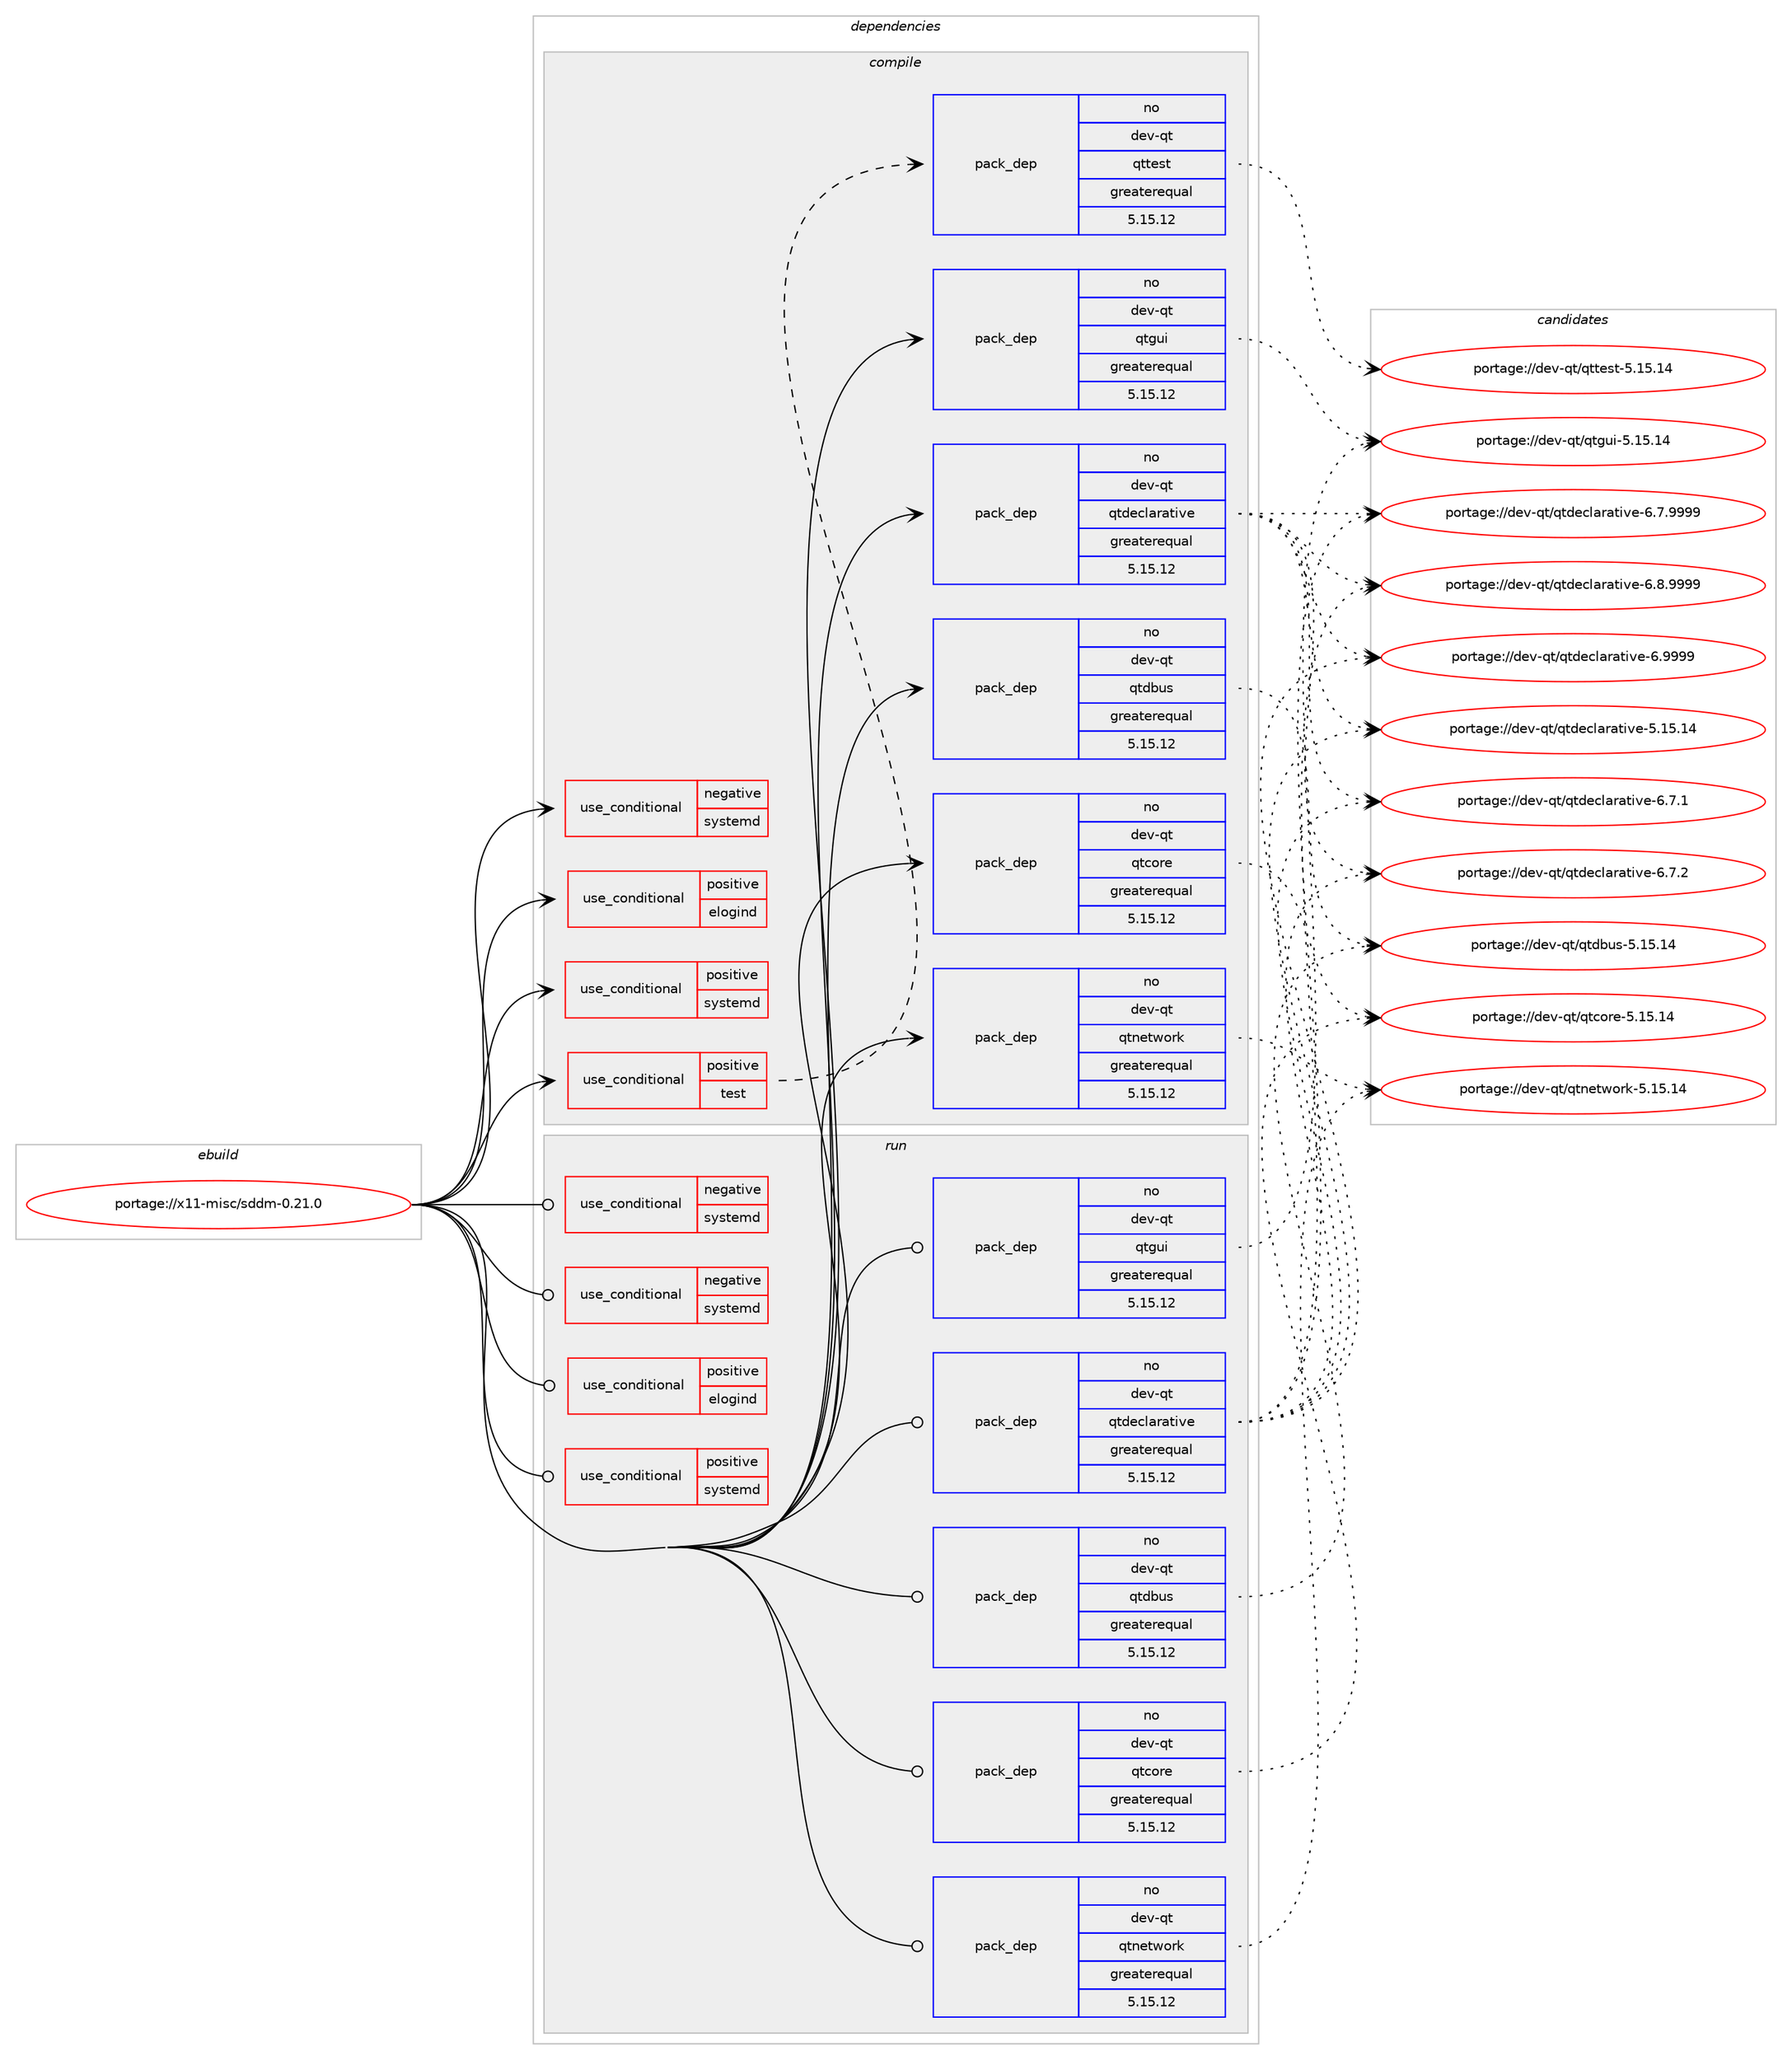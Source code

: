 digraph prolog {

# *************
# Graph options
# *************

newrank=true;
concentrate=true;
compound=true;
graph [rankdir=LR,fontname=Helvetica,fontsize=10,ranksep=1.5];#, ranksep=2.5, nodesep=0.2];
edge  [arrowhead=vee];
node  [fontname=Helvetica,fontsize=10];

# **********
# The ebuild
# **********

subgraph cluster_leftcol {
color=gray;
rank=same;
label=<<i>ebuild</i>>;
id [label="portage://x11-misc/sddm-0.21.0", color=red, width=4, href="../x11-misc/sddm-0.21.0.svg"];
}

# ****************
# The dependencies
# ****************

subgraph cluster_midcol {
color=gray;
label=<<i>dependencies</i>>;
subgraph cluster_compile {
fillcolor="#eeeeee";
style=filled;
label=<<i>compile</i>>;
subgraph cond119623 {
dependency230126 [label=<<TABLE BORDER="0" CELLBORDER="1" CELLSPACING="0" CELLPADDING="4"><TR><TD ROWSPAN="3" CELLPADDING="10">use_conditional</TD></TR><TR><TD>negative</TD></TR><TR><TD>systemd</TD></TR></TABLE>>, shape=none, color=red];
# *** BEGIN UNKNOWN DEPENDENCY TYPE (TODO) ***
# dependency230126 -> package_dependency(portage://x11-misc/sddm-0.21.0,install,no,sys-power,upower,none,[,,],[],[])
# *** END UNKNOWN DEPENDENCY TYPE (TODO) ***

}
id:e -> dependency230126:w [weight=20,style="solid",arrowhead="vee"];
subgraph cond119624 {
dependency230127 [label=<<TABLE BORDER="0" CELLBORDER="1" CELLSPACING="0" CELLPADDING="4"><TR><TD ROWSPAN="3" CELLPADDING="10">use_conditional</TD></TR><TR><TD>positive</TD></TR><TR><TD>elogind</TD></TR></TABLE>>, shape=none, color=red];
# *** BEGIN UNKNOWN DEPENDENCY TYPE (TODO) ***
# dependency230127 -> package_dependency(portage://x11-misc/sddm-0.21.0,install,no,sys-auth,elogind,none,[,,],[],[use(enable(pam),none)])
# *** END UNKNOWN DEPENDENCY TYPE (TODO) ***

}
id:e -> dependency230127:w [weight=20,style="solid",arrowhead="vee"];
subgraph cond119625 {
dependency230128 [label=<<TABLE BORDER="0" CELLBORDER="1" CELLSPACING="0" CELLPADDING="4"><TR><TD ROWSPAN="3" CELLPADDING="10">use_conditional</TD></TR><TR><TD>positive</TD></TR><TR><TD>systemd</TD></TR></TABLE>>, shape=none, color=red];
# *** BEGIN UNKNOWN DEPENDENCY TYPE (TODO) ***
# dependency230128 -> package_dependency(portage://x11-misc/sddm-0.21.0,install,no,sys-apps,systemd,none,[,,],any_same_slot,[use(enable(pam),none)])
# *** END UNKNOWN DEPENDENCY TYPE (TODO) ***

}
id:e -> dependency230128:w [weight=20,style="solid",arrowhead="vee"];
subgraph cond119626 {
dependency230129 [label=<<TABLE BORDER="0" CELLBORDER="1" CELLSPACING="0" CELLPADDING="4"><TR><TD ROWSPAN="3" CELLPADDING="10">use_conditional</TD></TR><TR><TD>positive</TD></TR><TR><TD>test</TD></TR></TABLE>>, shape=none, color=red];
subgraph pack107188 {
dependency230130 [label=<<TABLE BORDER="0" CELLBORDER="1" CELLSPACING="0" CELLPADDING="4" WIDTH="220"><TR><TD ROWSPAN="6" CELLPADDING="30">pack_dep</TD></TR><TR><TD WIDTH="110">no</TD></TR><TR><TD>dev-qt</TD></TR><TR><TD>qttest</TD></TR><TR><TD>greaterequal</TD></TR><TR><TD>5.15.12</TD></TR></TABLE>>, shape=none, color=blue];
}
dependency230129:e -> dependency230130:w [weight=20,style="dashed",arrowhead="vee"];
}
id:e -> dependency230129:w [weight=20,style="solid",arrowhead="vee"];
# *** BEGIN UNKNOWN DEPENDENCY TYPE (TODO) ***
# id -> package_dependency(portage://x11-misc/sddm-0.21.0,install,no,acct-group,sddm,none,[,,],[],[])
# *** END UNKNOWN DEPENDENCY TYPE (TODO) ***

# *** BEGIN UNKNOWN DEPENDENCY TYPE (TODO) ***
# id -> package_dependency(portage://x11-misc/sddm-0.21.0,install,no,acct-user,sddm,none,[,,],[],[])
# *** END UNKNOWN DEPENDENCY TYPE (TODO) ***

subgraph pack107189 {
dependency230131 [label=<<TABLE BORDER="0" CELLBORDER="1" CELLSPACING="0" CELLPADDING="4" WIDTH="220"><TR><TD ROWSPAN="6" CELLPADDING="30">pack_dep</TD></TR><TR><TD WIDTH="110">no</TD></TR><TR><TD>dev-qt</TD></TR><TR><TD>qtcore</TD></TR><TR><TD>greaterequal</TD></TR><TR><TD>5.15.12</TD></TR></TABLE>>, shape=none, color=blue];
}
id:e -> dependency230131:w [weight=20,style="solid",arrowhead="vee"];
subgraph pack107190 {
dependency230132 [label=<<TABLE BORDER="0" CELLBORDER="1" CELLSPACING="0" CELLPADDING="4" WIDTH="220"><TR><TD ROWSPAN="6" CELLPADDING="30">pack_dep</TD></TR><TR><TD WIDTH="110">no</TD></TR><TR><TD>dev-qt</TD></TR><TR><TD>qtdbus</TD></TR><TR><TD>greaterequal</TD></TR><TR><TD>5.15.12</TD></TR></TABLE>>, shape=none, color=blue];
}
id:e -> dependency230132:w [weight=20,style="solid",arrowhead="vee"];
subgraph pack107191 {
dependency230133 [label=<<TABLE BORDER="0" CELLBORDER="1" CELLSPACING="0" CELLPADDING="4" WIDTH="220"><TR><TD ROWSPAN="6" CELLPADDING="30">pack_dep</TD></TR><TR><TD WIDTH="110">no</TD></TR><TR><TD>dev-qt</TD></TR><TR><TD>qtdeclarative</TD></TR><TR><TD>greaterequal</TD></TR><TR><TD>5.15.12</TD></TR></TABLE>>, shape=none, color=blue];
}
id:e -> dependency230133:w [weight=20,style="solid",arrowhead="vee"];
subgraph pack107192 {
dependency230134 [label=<<TABLE BORDER="0" CELLBORDER="1" CELLSPACING="0" CELLPADDING="4" WIDTH="220"><TR><TD ROWSPAN="6" CELLPADDING="30">pack_dep</TD></TR><TR><TD WIDTH="110">no</TD></TR><TR><TD>dev-qt</TD></TR><TR><TD>qtgui</TD></TR><TR><TD>greaterequal</TD></TR><TR><TD>5.15.12</TD></TR></TABLE>>, shape=none, color=blue];
}
id:e -> dependency230134:w [weight=20,style="solid",arrowhead="vee"];
subgraph pack107193 {
dependency230135 [label=<<TABLE BORDER="0" CELLBORDER="1" CELLSPACING="0" CELLPADDING="4" WIDTH="220"><TR><TD ROWSPAN="6" CELLPADDING="30">pack_dep</TD></TR><TR><TD WIDTH="110">no</TD></TR><TR><TD>dev-qt</TD></TR><TR><TD>qtnetwork</TD></TR><TR><TD>greaterequal</TD></TR><TR><TD>5.15.12</TD></TR></TABLE>>, shape=none, color=blue];
}
id:e -> dependency230135:w [weight=20,style="solid",arrowhead="vee"];
# *** BEGIN UNKNOWN DEPENDENCY TYPE (TODO) ***
# id -> package_dependency(portage://x11-misc/sddm-0.21.0,install,no,sys-libs,pam,none,[,,],[],[])
# *** END UNKNOWN DEPENDENCY TYPE (TODO) ***

# *** BEGIN UNKNOWN DEPENDENCY TYPE (TODO) ***
# id -> package_dependency(portage://x11-misc/sddm-0.21.0,install,no,x11-libs,libXau,none,[,,],[],[])
# *** END UNKNOWN DEPENDENCY TYPE (TODO) ***

# *** BEGIN UNKNOWN DEPENDENCY TYPE (TODO) ***
# id -> package_dependency(portage://x11-misc/sddm-0.21.0,install,no,x11-libs,libxcb,none,[,,],any_same_slot,[])
# *** END UNKNOWN DEPENDENCY TYPE (TODO) ***

}
subgraph cluster_compileandrun {
fillcolor="#eeeeee";
style=filled;
label=<<i>compile and run</i>>;
}
subgraph cluster_run {
fillcolor="#eeeeee";
style=filled;
label=<<i>run</i>>;
subgraph cond119627 {
dependency230136 [label=<<TABLE BORDER="0" CELLBORDER="1" CELLSPACING="0" CELLPADDING="4"><TR><TD ROWSPAN="3" CELLPADDING="10">use_conditional</TD></TR><TR><TD>negative</TD></TR><TR><TD>systemd</TD></TR></TABLE>>, shape=none, color=red];
# *** BEGIN UNKNOWN DEPENDENCY TYPE (TODO) ***
# dependency230136 -> package_dependency(portage://x11-misc/sddm-0.21.0,run,no,gui-libs,display-manager-init,none,[,,],[],[])
# *** END UNKNOWN DEPENDENCY TYPE (TODO) ***

}
id:e -> dependency230136:w [weight=20,style="solid",arrowhead="odot"];
subgraph cond119628 {
dependency230137 [label=<<TABLE BORDER="0" CELLBORDER="1" CELLSPACING="0" CELLPADDING="4"><TR><TD ROWSPAN="3" CELLPADDING="10">use_conditional</TD></TR><TR><TD>negative</TD></TR><TR><TD>systemd</TD></TR></TABLE>>, shape=none, color=red];
# *** BEGIN UNKNOWN DEPENDENCY TYPE (TODO) ***
# dependency230137 -> package_dependency(portage://x11-misc/sddm-0.21.0,run,no,sys-power,upower,none,[,,],[],[])
# *** END UNKNOWN DEPENDENCY TYPE (TODO) ***

}
id:e -> dependency230137:w [weight=20,style="solid",arrowhead="odot"];
subgraph cond119629 {
dependency230138 [label=<<TABLE BORDER="0" CELLBORDER="1" CELLSPACING="0" CELLPADDING="4"><TR><TD ROWSPAN="3" CELLPADDING="10">use_conditional</TD></TR><TR><TD>positive</TD></TR><TR><TD>elogind</TD></TR></TABLE>>, shape=none, color=red];
# *** BEGIN UNKNOWN DEPENDENCY TYPE (TODO) ***
# dependency230138 -> package_dependency(portage://x11-misc/sddm-0.21.0,run,no,sys-auth,elogind,none,[,,],[],[use(enable(pam),none)])
# *** END UNKNOWN DEPENDENCY TYPE (TODO) ***

}
id:e -> dependency230138:w [weight=20,style="solid",arrowhead="odot"];
subgraph cond119630 {
dependency230139 [label=<<TABLE BORDER="0" CELLBORDER="1" CELLSPACING="0" CELLPADDING="4"><TR><TD ROWSPAN="3" CELLPADDING="10">use_conditional</TD></TR><TR><TD>positive</TD></TR><TR><TD>systemd</TD></TR></TABLE>>, shape=none, color=red];
# *** BEGIN UNKNOWN DEPENDENCY TYPE (TODO) ***
# dependency230139 -> package_dependency(portage://x11-misc/sddm-0.21.0,run,no,sys-apps,systemd,none,[,,],any_same_slot,[use(enable(pam),none)])
# *** END UNKNOWN DEPENDENCY TYPE (TODO) ***

}
id:e -> dependency230139:w [weight=20,style="solid",arrowhead="odot"];
# *** BEGIN UNKNOWN DEPENDENCY TYPE (TODO) ***
# id -> package_dependency(portage://x11-misc/sddm-0.21.0,run,no,acct-group,sddm,none,[,,],[],[])
# *** END UNKNOWN DEPENDENCY TYPE (TODO) ***

# *** BEGIN UNKNOWN DEPENDENCY TYPE (TODO) ***
# id -> package_dependency(portage://x11-misc/sddm-0.21.0,run,no,acct-user,sddm,none,[,,],[],[])
# *** END UNKNOWN DEPENDENCY TYPE (TODO) ***

subgraph pack107194 {
dependency230140 [label=<<TABLE BORDER="0" CELLBORDER="1" CELLSPACING="0" CELLPADDING="4" WIDTH="220"><TR><TD ROWSPAN="6" CELLPADDING="30">pack_dep</TD></TR><TR><TD WIDTH="110">no</TD></TR><TR><TD>dev-qt</TD></TR><TR><TD>qtcore</TD></TR><TR><TD>greaterequal</TD></TR><TR><TD>5.15.12</TD></TR></TABLE>>, shape=none, color=blue];
}
id:e -> dependency230140:w [weight=20,style="solid",arrowhead="odot"];
subgraph pack107195 {
dependency230141 [label=<<TABLE BORDER="0" CELLBORDER="1" CELLSPACING="0" CELLPADDING="4" WIDTH="220"><TR><TD ROWSPAN="6" CELLPADDING="30">pack_dep</TD></TR><TR><TD WIDTH="110">no</TD></TR><TR><TD>dev-qt</TD></TR><TR><TD>qtdbus</TD></TR><TR><TD>greaterequal</TD></TR><TR><TD>5.15.12</TD></TR></TABLE>>, shape=none, color=blue];
}
id:e -> dependency230141:w [weight=20,style="solid",arrowhead="odot"];
subgraph pack107196 {
dependency230142 [label=<<TABLE BORDER="0" CELLBORDER="1" CELLSPACING="0" CELLPADDING="4" WIDTH="220"><TR><TD ROWSPAN="6" CELLPADDING="30">pack_dep</TD></TR><TR><TD WIDTH="110">no</TD></TR><TR><TD>dev-qt</TD></TR><TR><TD>qtdeclarative</TD></TR><TR><TD>greaterequal</TD></TR><TR><TD>5.15.12</TD></TR></TABLE>>, shape=none, color=blue];
}
id:e -> dependency230142:w [weight=20,style="solid",arrowhead="odot"];
subgraph pack107197 {
dependency230143 [label=<<TABLE BORDER="0" CELLBORDER="1" CELLSPACING="0" CELLPADDING="4" WIDTH="220"><TR><TD ROWSPAN="6" CELLPADDING="30">pack_dep</TD></TR><TR><TD WIDTH="110">no</TD></TR><TR><TD>dev-qt</TD></TR><TR><TD>qtgui</TD></TR><TR><TD>greaterequal</TD></TR><TR><TD>5.15.12</TD></TR></TABLE>>, shape=none, color=blue];
}
id:e -> dependency230143:w [weight=20,style="solid",arrowhead="odot"];
subgraph pack107198 {
dependency230144 [label=<<TABLE BORDER="0" CELLBORDER="1" CELLSPACING="0" CELLPADDING="4" WIDTH="220"><TR><TD ROWSPAN="6" CELLPADDING="30">pack_dep</TD></TR><TR><TD WIDTH="110">no</TD></TR><TR><TD>dev-qt</TD></TR><TR><TD>qtnetwork</TD></TR><TR><TD>greaterequal</TD></TR><TR><TD>5.15.12</TD></TR></TABLE>>, shape=none, color=blue];
}
id:e -> dependency230144:w [weight=20,style="solid",arrowhead="odot"];
# *** BEGIN UNKNOWN DEPENDENCY TYPE (TODO) ***
# id -> package_dependency(portage://x11-misc/sddm-0.21.0,run,no,sys-libs,pam,none,[,,],[],[])
# *** END UNKNOWN DEPENDENCY TYPE (TODO) ***

# *** BEGIN UNKNOWN DEPENDENCY TYPE (TODO) ***
# id -> package_dependency(portage://x11-misc/sddm-0.21.0,run,no,virtual,tmpfiles,none,[,,],[],[])
# *** END UNKNOWN DEPENDENCY TYPE (TODO) ***

# *** BEGIN UNKNOWN DEPENDENCY TYPE (TODO) ***
# id -> package_dependency(portage://x11-misc/sddm-0.21.0,run,no,x11-base,xorg-server,none,[,,],[],[])
# *** END UNKNOWN DEPENDENCY TYPE (TODO) ***

# *** BEGIN UNKNOWN DEPENDENCY TYPE (TODO) ***
# id -> package_dependency(portage://x11-misc/sddm-0.21.0,run,no,x11-libs,libXau,none,[,,],[],[])
# *** END UNKNOWN DEPENDENCY TYPE (TODO) ***

# *** BEGIN UNKNOWN DEPENDENCY TYPE (TODO) ***
# id -> package_dependency(portage://x11-misc/sddm-0.21.0,run,no,x11-libs,libxcb,none,[,,],any_same_slot,[])
# *** END UNKNOWN DEPENDENCY TYPE (TODO) ***

}
}

# **************
# The candidates
# **************

subgraph cluster_choices {
rank=same;
color=gray;
label=<<i>candidates</i>>;

subgraph choice107188 {
color=black;
nodesep=1;
choice10010111845113116471131161161011151164553464953464952 [label="portage://dev-qt/qttest-5.15.14", color=red, width=4,href="../dev-qt/qttest-5.15.14.svg"];
dependency230130:e -> choice10010111845113116471131161161011151164553464953464952:w [style=dotted,weight="100"];
}
subgraph choice107189 {
color=black;
nodesep=1;
choice1001011184511311647113116991111141014553464953464952 [label="portage://dev-qt/qtcore-5.15.14", color=red, width=4,href="../dev-qt/qtcore-5.15.14.svg"];
dependency230131:e -> choice1001011184511311647113116991111141014553464953464952:w [style=dotted,weight="100"];
}
subgraph choice107190 {
color=black;
nodesep=1;
choice1001011184511311647113116100981171154553464953464952 [label="portage://dev-qt/qtdbus-5.15.14", color=red, width=4,href="../dev-qt/qtdbus-5.15.14.svg"];
dependency230132:e -> choice1001011184511311647113116100981171154553464953464952:w [style=dotted,weight="100"];
}
subgraph choice107191 {
color=black;
nodesep=1;
choice10010111845113116471131161001019910897114971161051181014553464953464952 [label="portage://dev-qt/qtdeclarative-5.15.14", color=red, width=4,href="../dev-qt/qtdeclarative-5.15.14.svg"];
choice1001011184511311647113116100101991089711497116105118101455446554649 [label="portage://dev-qt/qtdeclarative-6.7.1", color=red, width=4,href="../dev-qt/qtdeclarative-6.7.1.svg"];
choice1001011184511311647113116100101991089711497116105118101455446554650 [label="portage://dev-qt/qtdeclarative-6.7.2", color=red, width=4,href="../dev-qt/qtdeclarative-6.7.2.svg"];
choice1001011184511311647113116100101991089711497116105118101455446554657575757 [label="portage://dev-qt/qtdeclarative-6.7.9999", color=red, width=4,href="../dev-qt/qtdeclarative-6.7.9999.svg"];
choice1001011184511311647113116100101991089711497116105118101455446564657575757 [label="portage://dev-qt/qtdeclarative-6.8.9999", color=red, width=4,href="../dev-qt/qtdeclarative-6.8.9999.svg"];
choice100101118451131164711311610010199108971149711610511810145544657575757 [label="portage://dev-qt/qtdeclarative-6.9999", color=red, width=4,href="../dev-qt/qtdeclarative-6.9999.svg"];
dependency230133:e -> choice10010111845113116471131161001019910897114971161051181014553464953464952:w [style=dotted,weight="100"];
dependency230133:e -> choice1001011184511311647113116100101991089711497116105118101455446554649:w [style=dotted,weight="100"];
dependency230133:e -> choice1001011184511311647113116100101991089711497116105118101455446554650:w [style=dotted,weight="100"];
dependency230133:e -> choice1001011184511311647113116100101991089711497116105118101455446554657575757:w [style=dotted,weight="100"];
dependency230133:e -> choice1001011184511311647113116100101991089711497116105118101455446564657575757:w [style=dotted,weight="100"];
dependency230133:e -> choice100101118451131164711311610010199108971149711610511810145544657575757:w [style=dotted,weight="100"];
}
subgraph choice107192 {
color=black;
nodesep=1;
choice10010111845113116471131161031171054553464953464952 [label="portage://dev-qt/qtgui-5.15.14", color=red, width=4,href="../dev-qt/qtgui-5.15.14.svg"];
dependency230134:e -> choice10010111845113116471131161031171054553464953464952:w [style=dotted,weight="100"];
}
subgraph choice107193 {
color=black;
nodesep=1;
choice10010111845113116471131161101011161191111141074553464953464952 [label="portage://dev-qt/qtnetwork-5.15.14", color=red, width=4,href="../dev-qt/qtnetwork-5.15.14.svg"];
dependency230135:e -> choice10010111845113116471131161101011161191111141074553464953464952:w [style=dotted,weight="100"];
}
subgraph choice107194 {
color=black;
nodesep=1;
choice1001011184511311647113116991111141014553464953464952 [label="portage://dev-qt/qtcore-5.15.14", color=red, width=4,href="../dev-qt/qtcore-5.15.14.svg"];
dependency230140:e -> choice1001011184511311647113116991111141014553464953464952:w [style=dotted,weight="100"];
}
subgraph choice107195 {
color=black;
nodesep=1;
choice1001011184511311647113116100981171154553464953464952 [label="portage://dev-qt/qtdbus-5.15.14", color=red, width=4,href="../dev-qt/qtdbus-5.15.14.svg"];
dependency230141:e -> choice1001011184511311647113116100981171154553464953464952:w [style=dotted,weight="100"];
}
subgraph choice107196 {
color=black;
nodesep=1;
choice10010111845113116471131161001019910897114971161051181014553464953464952 [label="portage://dev-qt/qtdeclarative-5.15.14", color=red, width=4,href="../dev-qt/qtdeclarative-5.15.14.svg"];
choice1001011184511311647113116100101991089711497116105118101455446554649 [label="portage://dev-qt/qtdeclarative-6.7.1", color=red, width=4,href="../dev-qt/qtdeclarative-6.7.1.svg"];
choice1001011184511311647113116100101991089711497116105118101455446554650 [label="portage://dev-qt/qtdeclarative-6.7.2", color=red, width=4,href="../dev-qt/qtdeclarative-6.7.2.svg"];
choice1001011184511311647113116100101991089711497116105118101455446554657575757 [label="portage://dev-qt/qtdeclarative-6.7.9999", color=red, width=4,href="../dev-qt/qtdeclarative-6.7.9999.svg"];
choice1001011184511311647113116100101991089711497116105118101455446564657575757 [label="portage://dev-qt/qtdeclarative-6.8.9999", color=red, width=4,href="../dev-qt/qtdeclarative-6.8.9999.svg"];
choice100101118451131164711311610010199108971149711610511810145544657575757 [label="portage://dev-qt/qtdeclarative-6.9999", color=red, width=4,href="../dev-qt/qtdeclarative-6.9999.svg"];
dependency230142:e -> choice10010111845113116471131161001019910897114971161051181014553464953464952:w [style=dotted,weight="100"];
dependency230142:e -> choice1001011184511311647113116100101991089711497116105118101455446554649:w [style=dotted,weight="100"];
dependency230142:e -> choice1001011184511311647113116100101991089711497116105118101455446554650:w [style=dotted,weight="100"];
dependency230142:e -> choice1001011184511311647113116100101991089711497116105118101455446554657575757:w [style=dotted,weight="100"];
dependency230142:e -> choice1001011184511311647113116100101991089711497116105118101455446564657575757:w [style=dotted,weight="100"];
dependency230142:e -> choice100101118451131164711311610010199108971149711610511810145544657575757:w [style=dotted,weight="100"];
}
subgraph choice107197 {
color=black;
nodesep=1;
choice10010111845113116471131161031171054553464953464952 [label="portage://dev-qt/qtgui-5.15.14", color=red, width=4,href="../dev-qt/qtgui-5.15.14.svg"];
dependency230143:e -> choice10010111845113116471131161031171054553464953464952:w [style=dotted,weight="100"];
}
subgraph choice107198 {
color=black;
nodesep=1;
choice10010111845113116471131161101011161191111141074553464953464952 [label="portage://dev-qt/qtnetwork-5.15.14", color=red, width=4,href="../dev-qt/qtnetwork-5.15.14.svg"];
dependency230144:e -> choice10010111845113116471131161101011161191111141074553464953464952:w [style=dotted,weight="100"];
}
}

}
